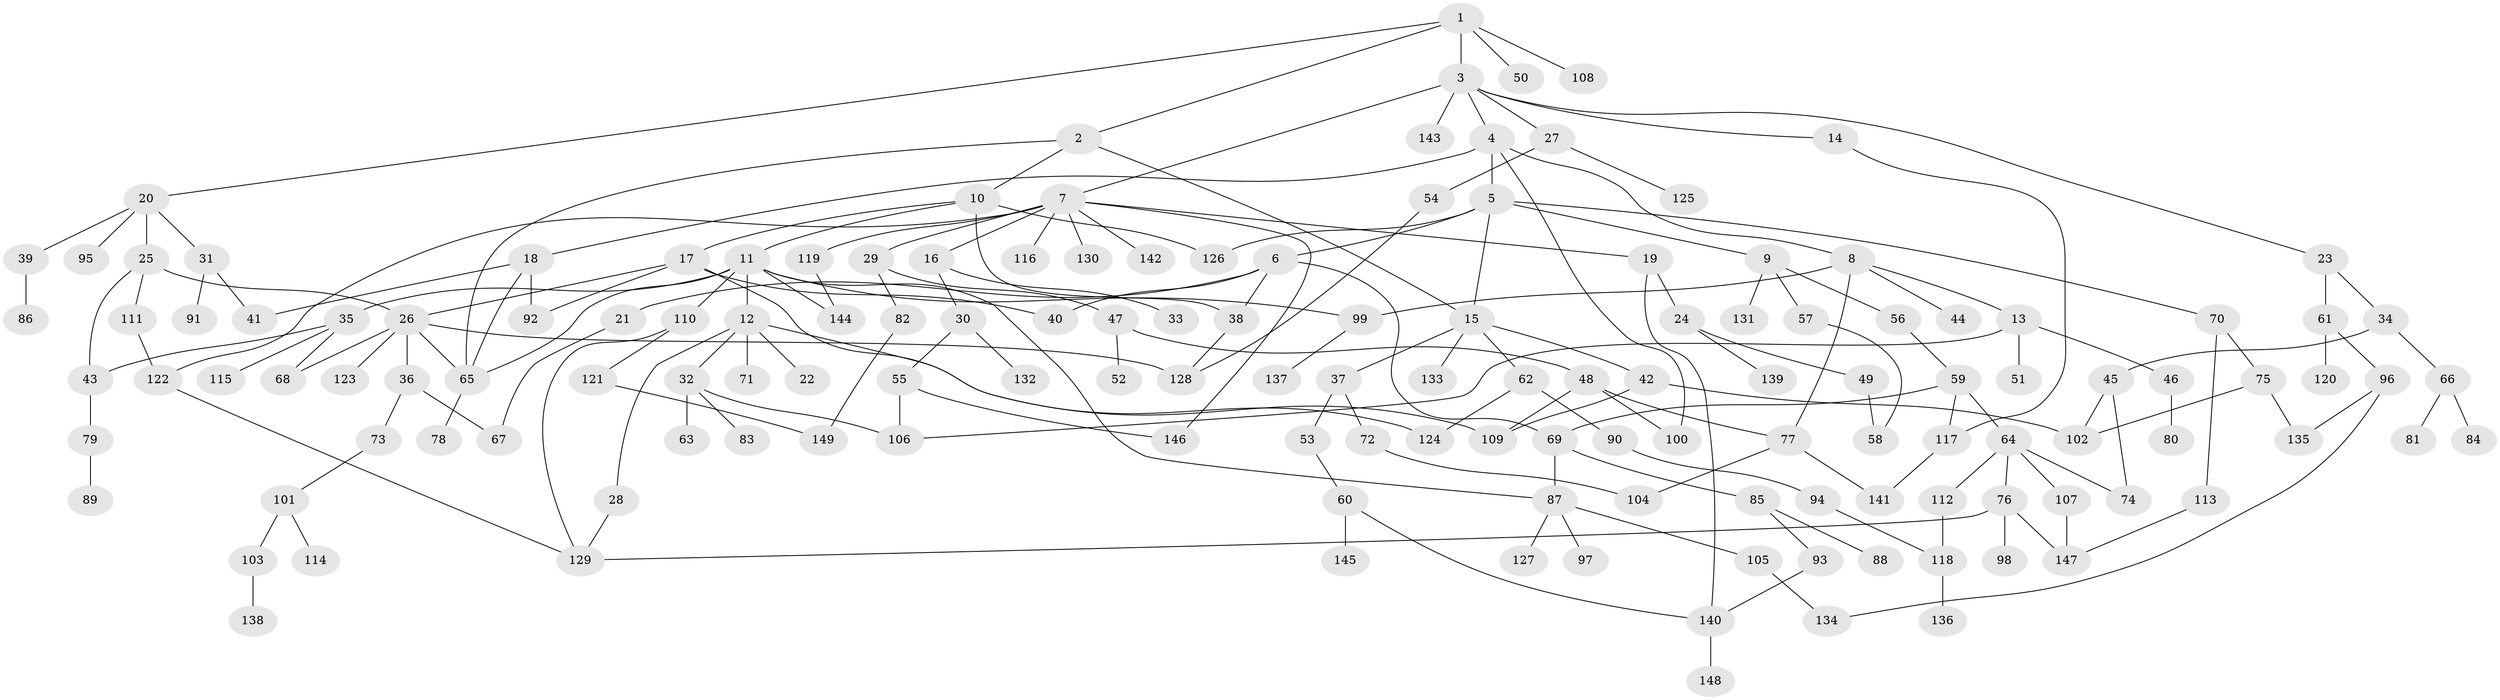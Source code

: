 // Generated by graph-tools (version 1.1) at 2025/10/02/27/25 16:10:55]
// undirected, 149 vertices, 194 edges
graph export_dot {
graph [start="1"]
  node [color=gray90,style=filled];
  1;
  2;
  3;
  4;
  5;
  6;
  7;
  8;
  9;
  10;
  11;
  12;
  13;
  14;
  15;
  16;
  17;
  18;
  19;
  20;
  21;
  22;
  23;
  24;
  25;
  26;
  27;
  28;
  29;
  30;
  31;
  32;
  33;
  34;
  35;
  36;
  37;
  38;
  39;
  40;
  41;
  42;
  43;
  44;
  45;
  46;
  47;
  48;
  49;
  50;
  51;
  52;
  53;
  54;
  55;
  56;
  57;
  58;
  59;
  60;
  61;
  62;
  63;
  64;
  65;
  66;
  67;
  68;
  69;
  70;
  71;
  72;
  73;
  74;
  75;
  76;
  77;
  78;
  79;
  80;
  81;
  82;
  83;
  84;
  85;
  86;
  87;
  88;
  89;
  90;
  91;
  92;
  93;
  94;
  95;
  96;
  97;
  98;
  99;
  100;
  101;
  102;
  103;
  104;
  105;
  106;
  107;
  108;
  109;
  110;
  111;
  112;
  113;
  114;
  115;
  116;
  117;
  118;
  119;
  120;
  121;
  122;
  123;
  124;
  125;
  126;
  127;
  128;
  129;
  130;
  131;
  132;
  133;
  134;
  135;
  136;
  137;
  138;
  139;
  140;
  141;
  142;
  143;
  144;
  145;
  146;
  147;
  148;
  149;
  1 -- 2;
  1 -- 3;
  1 -- 20;
  1 -- 50;
  1 -- 108;
  2 -- 10;
  2 -- 15;
  2 -- 65;
  3 -- 4;
  3 -- 7;
  3 -- 14;
  3 -- 23;
  3 -- 27;
  3 -- 143;
  4 -- 5;
  4 -- 8;
  4 -- 18;
  4 -- 100;
  5 -- 6;
  5 -- 9;
  5 -- 70;
  5 -- 126;
  5 -- 15;
  6 -- 21;
  6 -- 38;
  6 -- 69;
  6 -- 40;
  7 -- 16;
  7 -- 19;
  7 -- 29;
  7 -- 116;
  7 -- 119;
  7 -- 130;
  7 -- 142;
  7 -- 146;
  7 -- 122;
  8 -- 13;
  8 -- 44;
  8 -- 77;
  8 -- 99;
  9 -- 56;
  9 -- 57;
  9 -- 131;
  10 -- 11;
  10 -- 17;
  10 -- 38;
  10 -- 126;
  11 -- 12;
  11 -- 35;
  11 -- 99;
  11 -- 110;
  11 -- 144;
  11 -- 65;
  11 -- 87;
  12 -- 22;
  12 -- 28;
  12 -- 32;
  12 -- 71;
  12 -- 109;
  13 -- 46;
  13 -- 51;
  13 -- 106;
  14 -- 117;
  15 -- 37;
  15 -- 42;
  15 -- 62;
  15 -- 133;
  16 -- 30;
  16 -- 33;
  17 -- 40;
  17 -- 92;
  17 -- 26;
  17 -- 124;
  18 -- 41;
  18 -- 92;
  18 -- 65;
  19 -- 24;
  19 -- 140;
  20 -- 25;
  20 -- 31;
  20 -- 39;
  20 -- 95;
  21 -- 67;
  23 -- 34;
  23 -- 61;
  24 -- 49;
  24 -- 139;
  25 -- 26;
  25 -- 111;
  25 -- 43;
  26 -- 36;
  26 -- 123;
  26 -- 128;
  26 -- 68;
  26 -- 65;
  27 -- 54;
  27 -- 125;
  28 -- 129;
  29 -- 47;
  29 -- 82;
  30 -- 55;
  30 -- 132;
  31 -- 91;
  31 -- 41;
  32 -- 63;
  32 -- 83;
  32 -- 106;
  34 -- 45;
  34 -- 66;
  35 -- 43;
  35 -- 68;
  35 -- 115;
  36 -- 67;
  36 -- 73;
  37 -- 53;
  37 -- 72;
  38 -- 128;
  39 -- 86;
  42 -- 109;
  42 -- 102;
  43 -- 79;
  45 -- 74;
  45 -- 102;
  46 -- 80;
  47 -- 48;
  47 -- 52;
  48 -- 100;
  48 -- 109;
  48 -- 77;
  49 -- 58;
  53 -- 60;
  54 -- 128;
  55 -- 106;
  55 -- 146;
  56 -- 59;
  57 -- 58;
  59 -- 64;
  59 -- 69;
  59 -- 117;
  60 -- 145;
  60 -- 140;
  61 -- 96;
  61 -- 120;
  62 -- 90;
  62 -- 124;
  64 -- 76;
  64 -- 107;
  64 -- 112;
  64 -- 74;
  65 -- 78;
  66 -- 81;
  66 -- 84;
  69 -- 85;
  69 -- 87;
  70 -- 75;
  70 -- 113;
  72 -- 104;
  73 -- 101;
  75 -- 102;
  75 -- 135;
  76 -- 98;
  76 -- 147;
  76 -- 129;
  77 -- 141;
  77 -- 104;
  79 -- 89;
  82 -- 149;
  85 -- 88;
  85 -- 93;
  87 -- 97;
  87 -- 105;
  87 -- 127;
  90 -- 94;
  93 -- 140;
  94 -- 118;
  96 -- 135;
  96 -- 134;
  99 -- 137;
  101 -- 103;
  101 -- 114;
  103 -- 138;
  105 -- 134;
  107 -- 147;
  110 -- 121;
  110 -- 129;
  111 -- 122;
  112 -- 118;
  113 -- 147;
  117 -- 141;
  118 -- 136;
  119 -- 144;
  121 -- 149;
  122 -- 129;
  140 -- 148;
}
